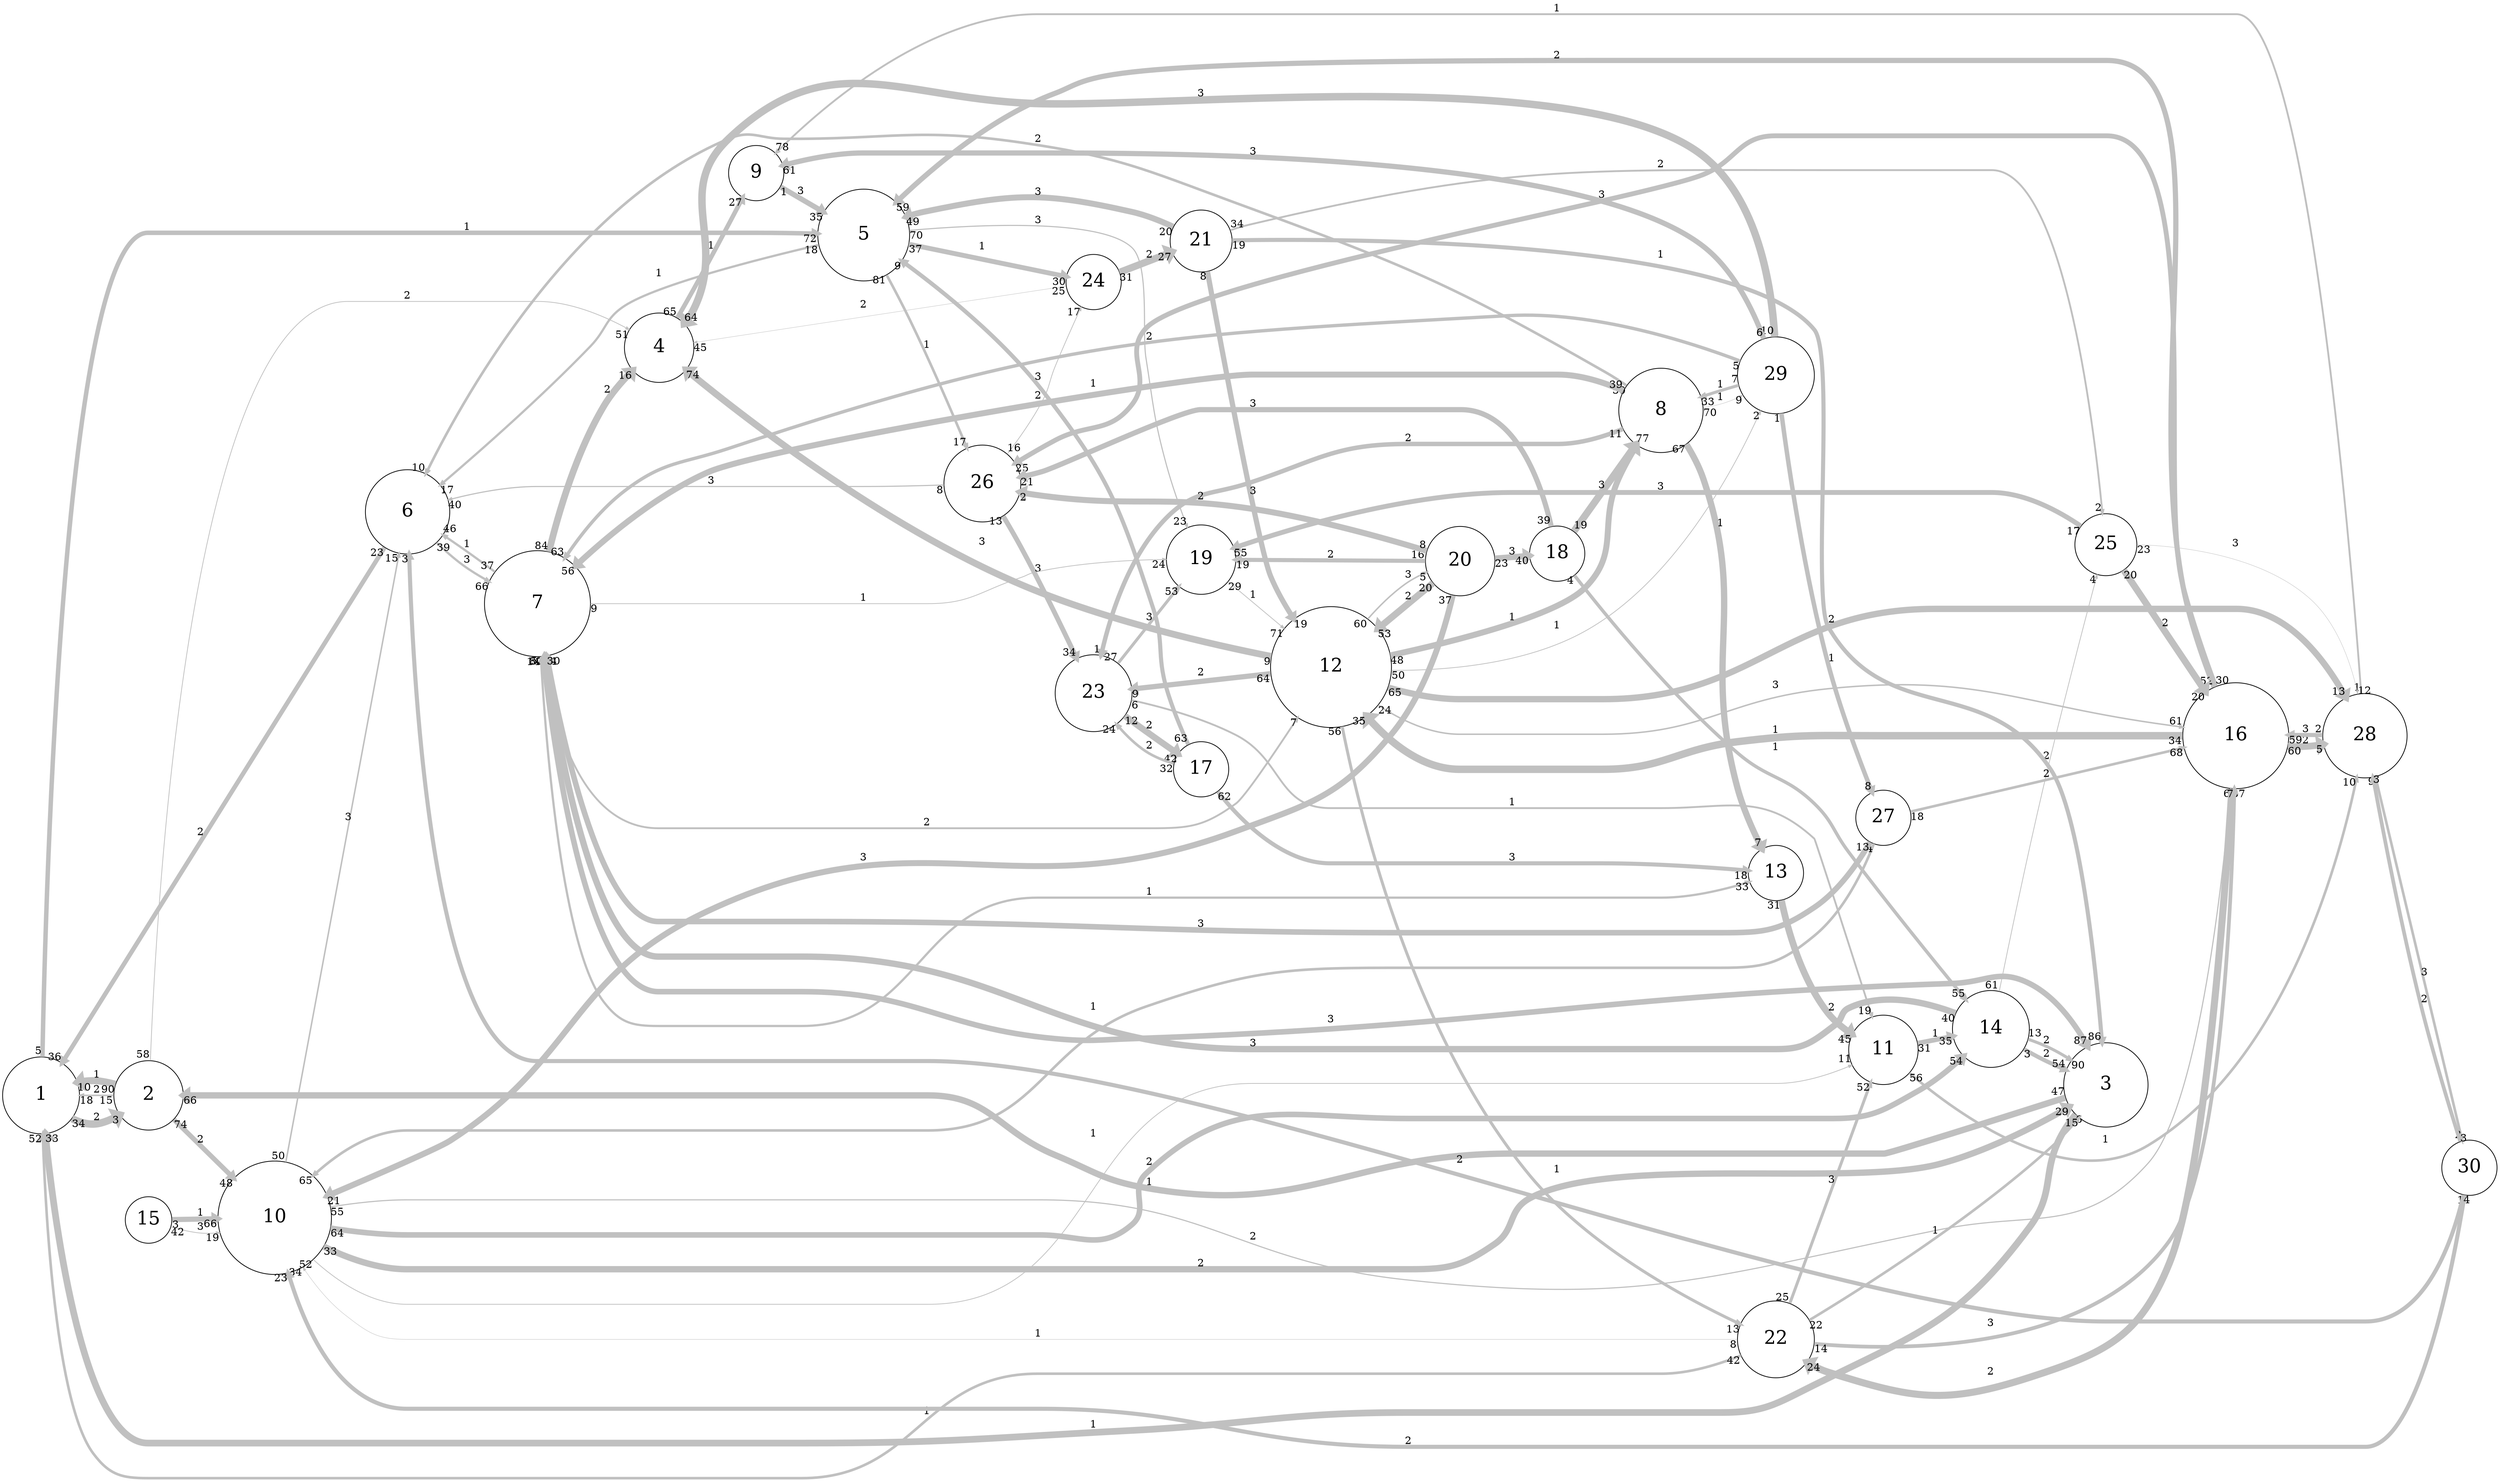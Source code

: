 digraph "" {
	graph [bb="0,0,3273.7,1920.4",
		overlap=false,
		rankdir=LR,
		ratio=0.5,
		scale=1,
		splines=spline
	];
	node [fontsize=25,
		label="\N",
		shape=circle
	];
	edge [arrowsize=0.5,
		splines=true
	];
	0	[height=1.4318,
		label=1,
		pos="51.75,242.86",
		width=1.4318];
	1	[height=1.2955,
		label=2,
		pos="192.75,242.86",
		width=1.2955];
	0 -> 1	[key=0,
		capacity=2,
		color=grey,
		from_pd=33,
		head_lp="150.89,207.4",
		headlabel=3,
		label=2,
		lp="124.75,213.11",
		penwidth=10.0,
		pos="e,154.27,215.65 91.827,210.18 103.16,204.27 115.81,200.92 128.12,204.36 133.16,205.76 138.2,207.69 143.11,209.93",
		pt=1,
		tail_lp="98.577,218.43",
		taillabel=34,
		to_pd=2];
	4	[height=1.7045,
		label=5,
		pos="1131.7,524.86",
		width=1.7045];
	0 -> 4	[key=0,
		capacity=1,
		color=grey,
		from_pd=4,
		head_lp="1081.6,489.55",
		headlabel=72,
		label=1,
		lp="610.75,157.11",
		penwidth=6.0,
		pos="e,1088.4,481.3 83.659,201.85 109.12,173.13 148.05,139.86 191.75,139.86 191.75,139.86 191.75,139.86 456.75,139.86 732.48,139.86 822.12,\
198.96 1027.6,382.86 1056.5,408.71 1047.6,427.46 1070.4,458.86 1073.7,463.46 1077.3,468.09 1081.1,472.65",
		pt=9,
		tail_lp="80.284,193.6",
		taillabel=5,
		to_pd=71];
	1 -> 0	[key=0,
		capacity=1,
		color=grey,
		from_pd=89,
		head_lp="106.59,254.23",
		headlabel=10,
		label=1,
		lp="124.75,272.11",
		penwidth=9.5,
		pos="e,99.836,262.48 148.74,259.09 141.93,261.07 134.9,262.77 128.12,263.86 122.77,264.72 117.26,264.8 111.77,264.33",
		pt=2,
		tail_lp="141.99,267.34",
		taillabel=90,
		to_pd=9];
	1 -> 0	[key=1,
		capacity=2,
		color=grey,
		from_pd=14,
		head_lp="110.47,234.61",
		headlabel=18,
		label=2,
		lp="124.75,251.11",
		penwidth=2.0,
		pos="e,103.72,242.86 145.85,242.86 134.88,242.86 123.03,242.86 111.57,242.86",
		pt=17,
		tail_lp="139.1,234.61",
		taillabel=15,
		to_pd=17];
	3	[height=1.2955,
		label=4,
		pos="863.75,967.86",
		width=1.2955];
	1 -> 3	[key=0,
		capacity=2,
		color=grey,
		from_pd=57,
		head_lp="853.73,912.88",
		headlabel=51,
		label=2,
		lp="533.75,281.11",
		penwidth=1.0,
		pos="e,860.48,921.13 238.5,232.28 317.89,216.29 484.89,195.47 590.2,273.36 803.68,431.24 850.03,781.6 860.03,914.94",
		pt=19,
		tail_lp="245.25,240.53",
		taillabel=58,
		to_pd=50];
	9	[height=2.1136,
		label=10,
		pos="357.75,1616.9",
		width=2.1136];
	1 -> 9	[key=0,
		capacity=2,
		color=grey,
		from_pd=73,
		head_lp="348.3,1532.3",
		headlabel=48,
		label=2,
		lp="260.75,304.11",
		penwidth=6.5,
		pos="e,355.05,1540.5 234.39,264.77 245.96,273.08 257.27,283.67 264.12,296.36 322.48,404.36 347.95,1251.9 354.78,1529.3",
		pt=8,
		tail_lp="241.14,256.52",
		taillabel=74,
		to_pd=47];
	5	[height=1.5682,
		label=6,
		pos="533.75,908.86",
		width=1.5682];
	4 -> 5	[key=0,
		capacity=1,
		color=grey,
		from_pd=17,
		head_lp="551.68,844.97",
		headlabel=17,
		label=1,
		lp="863.75,498.11",
		penwidth=3.0,
		pos="e,544.93,853.22 1073.7,503.79 1048.9,496.38 1019.2,489.86 991.75,489.86 702.75,489.86 702.75,489.86 702.75,489.86 627.4,489.86 570.46,\
726.26 546.78,843.93",
		pt=15,
		tail_lp="1067,495.54",
		taillabel=18,
		to_pd=16];
	18	[height=1.2955,
		label=19,
		pos="1573.7,788.86",
		width=1.2955];
	4 -> 18	[key=0,
		capacity=3,
		color=grey,
		from_pd=69,
		head_lp="1520.1,784.66",
		headlabel=23,
		label=3,
		lp="1359.7,789.11",
		penwidth=1.5,
		pos="e,1526.8,792.91 1148.7,584.12 1163.8,629.11 1190.8,689.14 1235.2,724.86 1317.4,791.03 1447.2,796.31 1519.6,793.25",
		pt=18,
		tail_lp="1141.9,592.37",
		taillabel=70,
		to_pd=22];
	23	[height=1.0227,
		label=24,
		pos="1432.7,429.86",
		width=1.0227];
	4 -> 23	[key=0,
		capacity=1,
		color=grey,
		from_pd=36,
		head_lp="1390.4,448.12",
		headlabel=30,
		label=1,
		lp="1286.7,497.11",
		penwidth=6.5,
		pos="e,1397.2,439.87 1190.1,504.55 1204.7,499.48 1220.5,494.12 1235.2,489.36 1286.7,472.65 1346.3,454.82 1386.2,443.09",
		pt=8,
		tail_lp="1196.8,496.3",
		taillabel=37,
		to_pd=29];
	25	[height=1.4318,
		label=26,
		pos="1286.7,663.86",
		width=1.4318];
	4 -> 25	[key=0,
		capacity=1,
		color=grey,
		from_pd=80,
		head_lp="1251.9,612.01",
		headlabel=17,
		label=1,
		lp="1213.7,580.11",
		penwidth=3.5,
		pos="e,1258.6,620.26 1187.6,551.36 1198,557.53 1208.3,564.6 1217.1,572.36 1230.2,583.85 1242.4,598.22 1252.8,612.14",
		pt=14,
		tail_lp="1194.4,559.61",
		taillabel=81,
		to_pd=16];
	8	[height=1.0227,
		label=9,
		pos="990.75,657.86",
		width=1.0227];
	3 -> 8	[key=0,
		capacity=1,
		color=grey,
		from_pd=64,
		head_lp="979,702.94",
		headlabel=27,
		label=1,
		lp="931.75,899.11",
		penwidth=6.0,
		pos="e,985.75,694.69 896.97,935.16 910.52,919.78 925.38,900.53 935.12,880.86 963.11,824.39 977.37,752.62 984.17,705.98",
		pt=9,
		tail_lp="903.72,926.91",
		taillabel=65,
		to_pd=26];
	2	[height=1.5682,
		label=3,
		pos="2759.7,608.86",
		width=1.5682];
	9 -> 2	[key=0,
		capacity=2,
		color=grey,
		from_pd=32,
		head_lp="2719.7,663.13",
		headlabel=29,
		label=2,
		lp="1573.7,571.11",
		penwidth=8.5,
		pos="e,2726.5,654.88 364.75,1540.9 384.93,1308.1 459.05,612.21 632.57,485.86 732.59,413.02 796.77,418.87 910.39,467.86 990.64,502.46 \
965.12,576.25 1045.4,610.86 1077,624.51 1628.3,548.75 1662.7,546.86 1745.9,542.28 1767.4,536.57 1850.1,545.86 2170.8,581.86 2237.5,\
670.86 2558.2,706.86 2603.7,711.97 2619,724.45 2661.3,706.86 2683.3,697.72 2702.9,680.94 2718.6,663.83",
		pt=4,
		tail_lp="371.5,1532.7",
		taillabel=33,
		to_pd=28];
	9 -> 5	[key=0,
		capacity=3,
		color=grey,
		from_pd=49,
		head_lp="525.98,972.1",
		headlabel=15,
		label=3,
		lp="455.75,1228.1",
		penwidth=2.0,
		pos="e,519.23,963.85 376.96,1542.8 411.35,1402.8 485.28,1102 517.37,971.45",
		pt=17,
		tail_lp="383.71,1534.5",
		taillabel=50,
		to_pd=14];
	10	[height=1.2955,
		label=11,
		pos="2468.7,1379.9",
		width=1.2955];
	9 -> 10	[key=0,
		capacity=1,
		color=grey,
		from_pd=51,
		head_lp="2433.8,1425.5",
		headlabel=11,
		label=1,
		lp="1432.7,1653.1",
		penwidth=1.0,
		pos="e,2440.6,1417.3 432.44,1633.4 463.27,1639 499.58,1643.9 532.75,1643.9 532.75,1643.9 532.75,1643.9 1360.7,1643.9 1819.8,1643.9 1978.8,\
1696.3 2379.3,1471.9 2401.4,1459.5 2421.4,1439.8 2436.8,1421.8",
		pt=19,
		tail_lp="439.19,1625.2",
		taillabel=52,
		to_pd=10];
	13	[height=1.4318,
		label=14,
		pos="2609.7,645.86",
		width=1.4318];
	9 -> 13	[key=0,
		capacity=2,
		color=grey,
		from_pd=63,
		head_lp="2555.9,632.12",
		headlabel=54,
		label=2,
		lp="1505.7,341.11",
		penwidth=7.5,
		pos="e,2562.7,623.87 359.09,1540.3 360.96,1279.9 373.12,439.64 452.37,350.86 527.91,266.23 840.99,266.46 953.93,255.86 986.52,252.8 994.95,\
253.17 1027.6,255.86 1080,260.18 1910,399.54 1961.4,410.86 2083.8,437.82 2114.9,444.54 2233.2,485.86 2348.9,526.28 2479.8,585.13 \
2552.4,619.05",
		pt=6,
		tail_lp="365.84,1532",
		taillabel=64,
		to_pd=53];
	15	[height=1.9773,
		label=16,
		pos="2930.7,847.86",
		width=1.9773];
	9 -> 15	[key=0,
		capacity=2,
		color=grey,
		from_pd=54,
		head_lp="2873.7,903.11",
		headlabel=6,
		label=2,
		lp="1641.7,1865.1",
		penwidth=1.5,
		pos="e,2877.1,894.86 387.66,1687.2 415.69,1742.7 464.09,1810.9 532.75,1810.9 532.75,1810.9 532.75,1810.9 1214.7,1810.9 1345.3,1810.9 \
1374.2,1856.9 1504.7,1856.9 1504.7,1856.9 1504.7,1856.9 2255.7,1856.9 2439.3,1856.9 2481.2,1814.2 2661.3,1778.9 2744.1,1762.6 2811.5,\
1796.9 2841.1,1717.9 2872.1,1635.2 2826.5,1005.7 2859.6,923.86 2862.9,915.63 2867.6,907.75 2872.9,900.39",
		pt=18,
		tail_lp="380.91,1695.4",
		taillabel=55,
		to_pd=5];
	2 -> 0	[key=0,
		capacity=1,
		color=grey,
		from_pd=5,
		head_lp="52.987,183.18",
		headlabel=33,
		label=1,
		lp="1432.7,14.108",
		penwidth=9.0,
		pos="e,59.737,191.43 2744.2,554.33 2729,504.68 2701.9,431.06 2661.3,376.86 2522.8,191.96 2471.5,137.46 2258.1,48.858 2088.8,-21.487 2031.1,\
5.8577 1847.7,5.8577 191.75,5.8577 191.75,5.8577 191.75,5.8577 111.04,5.8577 76.294,109.4 62.015,179.61",
		pt=3,
		tail_lp="2740.8,546.08",
		taillabel=6,
		to_pd=32];
	2 -> 1	[key=0,
		capacity=1,
		color=grey,
		from_pd=46,
		head_lp="243.96,219.15",
		headlabel=66,
		label=1,
		lp="1505.7,126.11",
		penwidth=8.5,
		pos="e,237.21,227.4 2730.9,559.9 2713.3,531.75 2688.7,496.91 2661.3,470.86 2501.2,318.84 2439.8,296.71 2233.2,218.86 2134.7,181.76 2105.7,\
186.63 2003.9,159.86 1934.4,141.57 1919.6,117.86 1847.7,117.86 794.75,117.86 794.75,117.86 794.75,117.86 589.56,117.86 353.07,188.56 \
248.42,223.62",
		pt=4,
		tail_lp="2724.1,551.65",
		taillabel=47,
		to_pd=65];
	8 -> 4	[key=0,
		capacity=3,
		color=grey,
		from_pd=0,
		head_lp="1079.9,575.27",
		headlabel=35,
		label=3,
		lp="1048.7,611.11",
		penwidth=7.0,
		pos="e,1086.7,567.02 1017.9,632.84 1034.9,616.57 1057.7,594.79 1078.3,575.05",
		pt=7,
		tail_lp="1021.3,624.59",
		taillabel=1,
		to_pd=34];
	5 -> 0	[key=0,
		capacity=2,
		color=grey,
		from_pd=22,
		head_lp="89.526,292.77",
		headlabel=36,
		label=2,
		lp="260.75,538.11",
		penwidth=6.0,
		pos="e,82.776,284.52 499.91,863.29 413.43,743.3 179.84,419.19 89.3,293.57",
		pt=9,
		tail_lp="506.66,855.04",
		taillabel=23,
		to_pd=35];
	6	[height=1.9773,
		label=7,
		pos="703.75,1063.9",
		width=1.9773];
	5 -> 6	[key=0,
		capacity=3,
		color=grey,
		from_pd=38,
		head_lp="656.81,1008.5",
		headlabel=66,
		label=3,
		lp="610.75,990.11",
		penwidth=3.0,
		pos="e,650.06,1016.8 575.29,947.73 585.7,957.61 596.91,968.17 607.37,977.86 618.86,988.49 631.23,999.76 643.12,1010.5",
		pt=15,
		tail_lp="568.54,939.48",
		taillabel=39,
		to_pd=65];
	11	[height=2.25,
		label=12,
		pos="1743.7,982.86",
		width=2.25];
	18 -> 11	[key=0,
		capacity=1,
		color=grey,
		from_pd=28,
		head_lp="1696.9,930.33",
		headlabel=71,
		label=1,
		lp="1641.7,876.11",
		penwidth=1.0,
		pos="e,1690.1,922.08 1605.2,823.99 1627.7,850.01 1659.1,886.22 1686.1,917.5",
		pt=19,
		tail_lp="1611.9,832.24",
		taillabel=29,
		to_pd=70];
	23 -> 3	[key=0,
		capacity=2,
		color=grey,
		from_pd=24,
		head_lp="871.73,912.89",
		headlabel=45,
		label=2,
		lp="1131.7,446.11",
		penwidth=0.5,
		pos="e,864.98,921.14 1396.7,420.69 1328.8,404.99 1176.9,379.97 1070.4,438.36 897.98,532.9 869.39,801.37 865.18,915.49",
		pt=20,
		tail_lp="1389.9,412.44",
		taillabel=25,
		to_pd=44];
	20	[height=1.1591,
		label=21,
		pos="1573.7,435.86",
		width=1.1591];
	23 -> 20	[key=0,
		capacity=2,
		color=grey,
		from_pd=30,
		head_lp="1524.9,425.83",
		headlabel=27,
		label=2,
		lp="1505.7,441.11",
		penwidth=9.5,
		pos="e,1531.6,434.08 1469.9,431.42 1485,432.07 1502.8,432.84 1519.3,433.55",
		pt=2,
		tail_lp="1476.7,423.17",
		taillabel=31,
		to_pd=26];
	25 -> 5	[key=0,
		capacity=3,
		color=grey,
		from_pd=7,
		head_lp="592.23,894.19",
		headlabel=40,
		label=3,
		lp="931.75,868.11",
		penwidth=1.5,
		pos="e,585.48,885.94 1253.8,703.99 1204.3,761.34 1103.1,859.86 991.75,859.86 702.75,859.86 702.75,859.86 702.75,859.86 664.88,859.86 \
624.07,871.47 592.15,883.39",
		pt=18,
		tail_lp="1257.2,712.24",
		taillabel=8,
		to_pd=39];
	25 -> 23	[key=0,
		capacity=2,
		color=grey,
		from_pd=15,
		head_lp="1392.6,437.77",
		headlabel=17,
		label=2,
		lp="1359.7,489.11",
		penwidth=1.0,
		pos="e,1399.3,446.02 1298,613.26 1307.8,574.12 1325.9,520.23 1356.4,481.36 1366.5,468.48 1380.7,457.61 1394.1,449.23",
		pt=19,
		tail_lp="1304.7,605.01",
		taillabel=16,
		to_pd=16];
	22	[height=1.4318,
		label=23,
		pos="1432.7,1018.9",
		width=1.4318];
	25 -> 22	[key=0,
		capacity=3,
		color=grey,
		from_pd=12,
		head_lp="1420.6,959.09",
		headlabel=34,
		label=3,
		lp="1359.7,748.11",
		penwidth=6.5,
		pos="e,1427.3,967.34 1327.1,695.95 1340.3,708.55 1353.9,723.92 1363.1,740.36 1401.1,808.31 1418.3,897.12 1425.9,955.98",
		pt=8,
		tail_lp="1333.8,704.2",
		taillabel=13,
		to_pd=33];
	6 -> 3	[key=0,
		capacity=2,
		color=grey,
		from_pd=83,
		head_lp="816.51,983.6",
		headlabel=16,
		label=2,
		lp="795.75,1018.1",
		penwidth=9.0,
		pos="e,823.26,991.85 764.93,1027.3 780.81,1017.6 797.75,1007.3 813.01,998.08",
		pt=3,
		tail_lp="771.68,1035.5",
		taillabel=84,
		to_pd=15];
	6 -> 2	[key=0,
		capacity=3,
		color=grey,
		from_pd=73,
		head_lp="2707.2,583.29",
		headlabel=87,
		label=3,
		lp="1743.7,229.11",
		penwidth=7.5,
		pos="e,2713.9,575.04 710.58,992.62 723.18,853.26 756.82,550.95 817.11,467.86 956.63,275.6 1048.2,210.86 1285.7,210.86 1285.7,210.86 1285.7,\
210.86 1506.7,210.86 1657.5,210.86 1695,220.86 1845.7,220.86 1845.7,220.86 1845.7,220.86 2099.7,220.86 2145,220.86 2182.4,227.05 \
2686.1,555.86 2692.1,559.78 2698.3,564 2704.4,568.28",
		pt=6,
		tail_lp="703.83,984.37",
		taillabel=74,
		to_pd=86];
	6 -> 5	[key=0,
		capacity=1,
		color=grey,
		from_pd=36,
		head_lp="590.68,927.18",
		headlabel=46,
		label=1,
		lp="610.75,965.11",
		penwidth=3.0,
		pos="e,583.93,935.43 660.85,1006.5 647.02,989.65 630.87,971.83 614.12,957.36 607.25,951.42 599.57,945.75 591.76,940.51",
		pt=15,
		tail_lp="667.6,998.3",
		taillabel=37,
		to_pd=45];
	6 -> 18	[key=0,
		capacity=1,
		color=grey,
		from_pd=8,
		head_lp="1523.3,814.77",
		headlabel=24,
		label=1,
		lp="1131.7,983.11",
		penwidth=1.0,
		pos="e,1530.1,806.52 774.36,1053 814.47,1046 865.65,1036.1 910.39,1023.9 1144.9,959.83 1415.6,853.13 1524.1,808.95",
		pt=19,
		tail_lp="777.73,1061.2",
		taillabel=9,
		to_pd=23];
	6 -> 11	[key=0,
		capacity=2,
		color=grey,
		from_pd=79,
		head_lp="1691.7,1056.1",
		headlabel=7,
		label=2,
		lp="1213.7,1187.1",
		penwidth=2.5,
		pos="e,1695.1,1047.9 748.85,1119 777.67,1148.5 818.14,1178.9 862.75,1178.9 862.75,1178.9 862.75,1178.9 1433.7,1178.9 1521.2,1178.9 1547.1,\
1164.4 1620.4,1116.9 1646,1100.2 1669.8,1077 1689.4,1054.5",
		pt=16,
		tail_lp="755.6,1127.2",
		taillabel=80,
		to_pd=6];
	12	[height=1.0227,
		label=13,
		pos="2327.7,1141.9",
		width=1.0227];
	6 -> 12	[key=0,
		capacity=1,
		color=grey,
		from_pd=13,
		head_lp="2284.1,1135.3",
		headlabel=33,
		label=1,
		lp="1505.7,1298.1",
		penwidth=3.0,
		pos="e,2290.8,1143.6 721.74,1133.2 742.66,1199.6 785.31,1289.9 862.75,1289.9 862.75,1289.9 862.75,1289.9 1506.7,1289.9 1671.3,1289.9 \
1707.1,1242.9 1868.1,1208.9 1979.9,1185.2 2007.1,1174.7 2120.3,1158.9 2175.5,1151.1 2239.5,1146.5 2281.4,1144.1",
		pt=15,
		tail_lp="714.99,1141.5",
		taillabel=14,
		to_pd=32];
	11 -> 3	[key=0,
		capacity=3,
		color=grey,
		from_pd=8,
		head_lp="914.11,977.21",
		headlabel=74,
		label=3,
		lp="1286.7,1009.1",
		penwidth=9.0,
		pos="e,907.36,985.46 1662.9,973.12 1611.9,967.41 1544.3,960.75 1484.3,957.86 1438.5,955.65 1424.6,943.03 1381.2,957.86 1371.6,961.15 \
1372.4,967.63 1363.1,971.86 1301.9,999.86 1282,1001.9 1214.7,1001.9 989.75,1001.9 989.75,1001.9 989.75,1001.9 966.03,1001.9 940.64,\
996.09 918.98,989.3",
		pt=3,
		tail_lp="1659.5,981.37",
		taillabel=9,
		to_pd=73];
	7	[height=1.5682,
		label=8,
		pos="2176.7,1223.9",
		width=1.5682];
	11 -> 7	[key=0,
		capacity=1,
		color=grey,
		from_pd=47,
		head_lp="2126.1,1200.6",
		headlabel=5,
		label=1,
		lp="1982.7,1109.1",
		penwidth=8.0,
		pos="e,2129.4,1192.3 1818,1015.8 1860.5,1035.6 1914.7,1061.8 1961.4,1087.9 2016.5,1118.5 2076.9,1157.4 2119.5,1185.7",
		pt=5,
		tail_lp="1824.8,1007.6",
		taillabel=48,
		to_pd=4];
	11 -> 22	[key=0,
		capacity=2,
		color=grey,
		from_pd=63,
		head_lp="1487.8,1004.7",
		headlabel=9,
		label=2,
		lp="1573.7,1016.1",
		penwidth=7.0,
		pos="e,1484.4,1013 1663,992.15 1611,998.21 1544,1006 1495.9,1011.6",
		pt=7,
		tail_lp="1656.3,1000.4",
		taillabel=64,
		to_pd=8];
	28	[height=1.4318,
		label=29,
		pos="2327.7,1410.9",
		width=1.4318];
	11 -> 28	[key=0,
		capacity=1,
		color=grey,
		from_pd=49,
		head_lp="2278.3,1378.5",
		headlabel=2,
		label=1,
		lp="2040.7,1265.1",
		penwidth=1.0,
		pos="e,2281.7,1386.8 1804.7,1036.4 1877,1099.9 2003.5,1207.5 2120.3,1288.9 2171.5,1324.5 2233.4,1360.2 2276,1383.7",
		pt=19,
		tail_lp="1797.9,1028.2",
		taillabel=50,
		to_pd=1];
	11 -> 15	[key=0,
		capacity=3,
		color=grey,
		from_pd=23,
		head_lp="2852.7,832.1",
		headlabel=61,
		label=3,
		lp="2327.7,811.11",
		penwidth=2.0,
		pos="e,2859.5,840.35 1794.2,919.29 1814.7,897.29 1840.2,874.7 1868.1,860.86 2073,759.38 2150.9,794.14 2379.3,803.36 2548,810.17 2745.1,\
828.66 2851.6,839.55",
		pt=17,
		tail_lp="1800.9,927.54",
		taillabel=24,
		to_pd=60];
	27	[height=1.5682,
		label=28,
		pos="3100.7,761.86",
		width=1.5682];
	11 -> 27	[key=0,
		capacity=2,
		color=grey,
		from_pd=64,
		head_lp="3037.9,744.8",
		headlabel=13,
		label=2,
		lp="2400.7,791.11",
		penwidth=8.5,
		pos="e,3044.6,753.05 1801.5,925.85 1809.7,916.49 1817.8,906.65 1824.7,896.86 1848.5,863.63 1835.3,840.17 1868.1,815.86 1917.6,779.21 \
1942.8,795.68 2003.9,788.86 2055.3,783.13 2068.6,787.14 2120.3,785.86 2306.9,781.23 2354,789.12 2540.1,775.86 2671.5,766.5 2702.9,\
748.65 2834.4,740.86 2902,736.85 2979.3,744.32 3032.9,751.44",
		pt=4,
		tail_lp="1794.8,917.6",
		taillabel=65,
		to_pd=12];
	19	[height=1.2955,
		label=20,
		pos="1914.7,916.86",
		width=1.2955];
	11 -> 19	[key=0,
		capacity=3,
		color=grey,
		from_pd=59,
		head_lp="1864.8,914.5",
		headlabel=5,
		label=3,
		lp="1846.7,937.11",
		penwidth=2.0,
		pos="e,1868.1,922.75 1814.1,941.72 1823.7,937.06 1833.6,932.77 1843.4,929.36 1848.9,927.43 1854.8,925.79 1860.7,924.39",
		pt=17,
		tail_lp="1820.8,933.47",
		taillabel=60,
		to_pd=4];
	21	[height=1.4318,
		label=22,
		pos="2327.7,1752.9",
		width=1.4318];
	11 -> 21	[key=0,
		capacity=1,
		color=grey,
		from_pd=55,
		head_lp="2288.6,1704.1",
		headlabel=13,
		label=1,
		lp="2040.7,1435.1",
		penwidth=4.0,
		pos="e,2295.4,1712.4 1792.5,1047.7 1844.2,1118 1929.5,1233.2 2003.9,1331.9 2106,1467.1 2228,1625.3 2288.6,1703.7",
		pt=13,
		tail_lp="1785.7,1039.5",
		taillabel=56,
		to_pd=12];
	12 -> 10	[key=0,
		capacity=2,
		color=grey,
		from_pd=30,
		head_lp="2437.6,1331.5",
		headlabel=45,
		label=2,
		lp="2400.7,1276.1",
		penwidth=9.0,
		pos="e,2444.3,1339.8 2347.2,1173.5 2370.5,1213.3 2410.8,1282.3 2438.3,1329.5",
		pt=3,
		tail_lp="2354,1181.7",
		taillabel=31,
		to_pd=44];
	7 -> 5	[key=0,
		capacity=2,
		color=grey,
		from_pd=49,
		head_lp="562.94,968.97",
		headlabel=10,
		label=2,
		lp="1359.7,1540.1",
		penwidth=3.5,
		pos="e,556.19,960.72 2132.2,1258.9 2122.4,1266.8 2111.9,1275.2 2102.1,1282.9 2091.3,1291.4 2090,1295.8 2077.6,1301.9 2029.7,1325.3 2013.3,\
1319.5 1961.4,1331.9 1900.9,1346.3 1885.7,1349.5 1824.7,1361.9 1742.2,1378.7 1710.4,1353.1 1638.4,1396.9 1627.3,1403.6 1631.3,1412.8 \
1620.4,1419.9 1402.1,1562.4 1310.7,1532.4 1052.1,1564.9 1008.8,1570.3 997.37,1569.1 953.93,1564.9 879.62,1557.7 847.99,1568.7 792.37,\
1518.9 657.42,1398 702.89,1310.8 632.57,1143.9 607.72,1084.9 579.68,1017.4 560.01,969.93",
		pt=14,
		tail_lp="2125.5,1267.2",
		taillabel=50,
		to_pd=9];
	7 -> 6	[key=0,
		capacity=1,
		color=grey,
		from_pd=38,
		head_lp="707.52,1143",
		headlabel=56,
		label=1,
		lp="1432.7,1402.1",
		penwidth=8.0,
		pos="e,714.27,1134.7 2128.8,1253.9 2113.1,1262.8 2095,1271.8 2077.6,1277.9 1920.3,1332.3 1504.4,1387.2 1338.3,1397.9 1219.4,1405.5 1187.7,\
1425.5 1070.4,1404.9 940.91,1382.1 885.41,1396.7 792.37,1303.9 750.13,1261.7 728.09,1197.5 716.68,1146.2",
		pt=5,
		tail_lp="2122.1,1245.6",
		taillabel=39,
		to_pd=55];
	7 -> 12	[key=0,
		capacity=1,
		color=grey,
		from_pd=66,
		head_lp="2291.8,1167.5",
		headlabel=7,
		label=1,
		lp="2254.7,1191.1",
		penwidth=8.5,
		pos="e,2295.2,1159.2 2226.5,1197 2245.3,1186.7 2266.6,1175 2284.7,1165",
		pt=4,
		tail_lp="2233.3,1205.3",
		taillabel=67,
		to_pd=6];
	7 -> 22	[key=0,
		capacity=2,
		color=grey,
		from_pd=10,
		head_lp="1460.9,1068.5",
		headlabel=1,
		label=2,
		lp="1846.7,1214.1",
		penwidth=6.0,
		pos="e,1464.3,1060.2 2119.9,1221.8 2037.9,1218.6 1892.2,1212.6 1868.1,1208.9 1713,1184.5 1662,1197.1 1527.1,1116.9 1506.3,1104.5 1487.1,\
1086.2 1471.6,1068.7",
		pt=9,
		tail_lp="2113.1,1213.5",
		taillabel=11,
		to_pd=0];
	7 -> 28	[key=0,
		capacity=1,
		color=grey,
		from_pd=69,
		head_lp="2298.8,1357.3",
		headlabel=9,
		label=1,
		lp="2254.7,1308.1",
		penwidth=0.5,
		pos="e,2302.1,1365.6 2220.3,1260.5 2233.1,1272.6 2246.8,1286.5 2258.1,1300.4 2273.2,1318.9 2287.6,1341.1 2299.2,1360.6",
		pt=20,
		tail_lp="2213.5,1252.3",
		taillabel=70,
		to_pd=8];
	22 -> 18	[key=0,
		capacity=3,
		color=grey,
		from_pd=26,
		head_lp="1544.5,810.6",
		headlabel=53,
		label=3,
		lp="1505.7,867.11",
		penwidth=4.0,
		pos="e,1537.7,818.85 1449.4,969.67 1461.2,936.83 1479.2,893.55 1502.4,859.36 1510.2,847.83 1520,836.59 1529.9,826.58",
		pt=13,
		tail_lp="1442.7,961.42",
		taillabel=27,
		to_pd=52];
	22 -> 10	[key=0,
		capacity=1,
		color=grey,
		from_pd=5,
		head_lp="2455.8,1325",
		headlabel=19,
		label=1,
		lp="1982.7,843.11",
		penwidth=2.5,
		pos="e,2462.6,1333.2 1477,992.33 1522.3,965.23 1595.9,922.97 1662.7,892.86 1732.5,861.44 1768.2,886.39 1824.7,834.86 1839.2,821.64 1826.8,\
805.4 1843.4,794.86 1845.9,793.25 1847.2,794.31 1850.1,794.86 1956.7,814.75 1982,831.66 2077.6,882.86 2149.9,921.62 2331,1029.5 \
2379.3,1095.9 2429.7,1165.2 2451.9,1263.9 2461.3,1324.9",
		pt=16,
		tail_lp="1473.6,1000.6",
		taillabel=6,
		to_pd=18];
	16	[height=1.0227,
		label=17,
		pos="1573.7,1070.9",
		width=1.0227];
	22 -> 16	[key=0,
		capacity=2,
		color=grey,
		from_pd=11,
		head_lp="1539.2,1037.8",
		headlabel=42,
		label=2,
		lp="1505.7,1032.1",
		penwidth=8.5,
		pos="e,1545.9,1046.1 1484.4,1018.7 1492.9,1019.7 1501.4,1021.5 1509.1,1024.4 1518.6,1027.8 1528,1033.2 1536.4,1039.1",
		pt=4,
		tail_lp="1491.2,1026.9",
		taillabel=12,
		to_pd=41];
	28 -> 3	[key=0,
		capacity=3,
		color=grey,
		from_pd=9,
		head_lp="907.15,1005",
		headlabel=64,
		label=3,
		lp="1573.7,1407.1",
		penwidth=10.0,
		pos="e,900.4,996.77 2278.6,1427.6 2271.7,1429.8 2264.8,1431.9 2258.1,1433.9 2191.4,1453 2171.6,1442.8 2102.1,1443.9 1906.4,1446.8 1852.4,\
1460.6 1662.7,1411.9 1348.3,1331 1026.3,1095.4 910.04,1004.4",
		pt=1,
		tail_lp="2271.8,1419.3",
		taillabel=10,
		to_pd=63];
	28 -> 8	[key=0,
		capacity=3,
		color=grey,
		from_pd=5,
		head_lp="1022,693.87",
		headlabel=61,
		label=3,
		lp="1641.7,1381.1",
		penwidth=7.0,
		pos="e,1015.2,685.62 2276.4,1417.9 2140.7,1434.2 1759.7,1462.7 1502.4,1310.9 1351.7,1222 1332.5,1167.2 1235.2,1021.9 1210.4,984.82 1215.8,\
969.21 1193.1,930.86 1140.2,841.39 1064.5,745.51 1022.6,694.6",
		pt=7,
		tail_lp="2273.1,1409.6",
		taillabel=6,
		to_pd=60];
	28 -> 6	[key=0,
		capacity=2,
		color=grey,
		from_pd=4,
		head_lp="763.84,1103.3",
		headlabel=63,
		label=2,
		lp="1505.7,1551.1",
		penwidth=4.5,
		pos="e,757.09,1111.6 2283.6,1437.5 2268.3,1445.5 2250.5,1453.1 2233.2,1456.9 1851.1,1539.2 1743.3,1580.4 1356.4,1524.9 1008.4,1474.9 \
856.08,1397.3 817.11,1365.9 737.64,1301.6 816.68,1233.1 774.93,1139.9 771.92,1133.1 768.08,1126.6 763.75,1120.4",
		pt=12,
		tail_lp="2280.3,1445.8",
		taillabel=5,
		to_pd=62];
	28 -> 7	[key=0,
		capacity=1,
		color=grey,
		from_pd=6,
		head_lp="2234.6,1256.3",
		headlabel=33,
		label=1,
		lp="2254.7,1280.1",
		penwidth=4.0,
		pos="e,2227.8,1248 2310.4,1361.9 2299.1,1333.3 2281.7,1298 2258.1,1272.4 2251.9,1265.6 2244.6,1259.5 2236.9,1254.1",
		pt=13,
		tail_lp="2307,1353.6",
		taillabel=7,
		to_pd=32];
	26	[height=1.0227,
		label=27,
		pos="2468.7,1573.9",
		width=1.0227];
	28 -> 26	[key=0,
		capacity=1,
		color=grey,
		from_pd=0,
		head_lp="2440.7,1537.9",
		headlabel=8,
		label=1,
		lp="2400.7,1505.1",
		penwidth=6.0,
		pos="e,2444.1,1546.1 2362,1449.9 2384.8,1476.6 2414.7,1511.6 2436.9,1537.6",
		pt=9,
		tail_lp="2358.7,1458.2",
		taillabel=1,
		to_pd=7];
	10 -> 13	[key=0,
		capacity=1,
		color=grey,
		from_pd=30,
		head_lp="2584.5,702.58",
		headlabel=35,
		label=1,
		lp="2536.7,900.11",
		penwidth=6.5,
		pos="e,2591.3,694.33 2473.2,1333 2480.3,1245.6 2498.8,1052.1 2533.4,892.36 2547.5,827.3 2570.6,754.62 2587.6,705.14",
		pt=8,
		tail_lp="2480,1324.8",
		taillabel=31,
		to_pd=34];
	10 -> 27	[key=0,
		capacity=1,
		color=grey,
		from_pd=55,
		head_lp="3080.6,820.11",
		headlabel=10,
		label=1,
		lp="2759.7,1255.1",
		penwidth=3.5,
		pos="e,3073.9,811.86 2511.8,1361.4 2557,1340.6 2630,1304 2686.1,1261.9 2849.5,1139.2 2880.5,1092.1 3001.9,927.86 3026.9,894.05 3051,853.43 \
3068.9,820.83",
		pt=14,
		tail_lp="2518.5,1353.2",
		taillabel=56,
		to_pd=9];
	13 -> 2	[key=0,
		capacity=2,
		color=grey,
		from_pd=2,
		head_lp="2708.4,635.93",
		headlabel=54,
		label=2,
		lp="2682.7,667.11",
		penwidth=5.5,
		pos="e,2715.2,644.18 2659.5,660.07 2668.4,660.87 2677.6,660.45 2686.1,657.86 2692.7,655.84 2699.2,653.01 2705.5,649.71",
		pt=10,
		tail_lp="2662.8,668.32",
		taillabel=3,
		to_pd=53];
	13 -> 2	[key=1,
		capacity=2,
		color=grey,
		from_pd=12,
		head_lp="2697.8,614.15",
		headlabel=90,
		label=2,
		lp="2682.7,636.11",
		penwidth=4.0,
		pos="e,2704.6,622.4 2660,633.54 2671,630.8 2682.7,627.86 2694.2,625",
		pt=13,
		tail_lp="2666.8,625.29",
		taillabel=13,
		to_pd=89];
	13 -> 6	[key=0,
		capacity=3,
		color=grey,
		from_pd=39,
		head_lp="724.73,985.48",
		headlabel=53,
		label=3,
		lp="1641.7,283.11",
		penwidth=8.5,
		pos="e,717.98,993.73 2569.9,612.8 2503.5,557.24 2362.9,443.33 2233.2,362.86 2167.5,322.07 2152.9,302.67 2077.6,284.86 1775.8,213.47 1686.5,\
274.24 1381.2,328.86 1185.2,363.93 1086.9,315.58 953.93,463.86 816.43,617.21 748.3,857.08 720.54,982.01",
		pt=4,
		tail_lp="2563.1,604.55",
		taillabel=40,
		to_pd=52];
	24	[height=1.1591,
		label=25,
		pos="2759.7,314.86",
		width=1.1591];
	13 -> 24	[key=0,
		capacity=2,
		color=grey,
		from_pd=60,
		head_lp="2738.3,361.27",
		headlabel=4,
		label=2,
		lp="2682.7,498.11",
		penwidth=1.0,
		pos="e,2741.7,353.02 2631.8,598.79 2660.4,534.81 2711.2,421.26 2739.1,358.9",
		pt=19,
		tail_lp="2638.5,590.54",
		taillabel=61,
		to_pd=3];
	15 -> 4	[key=0,
		capacity=2,
		color=grey,
		from_pd=51,
		head_lp="1188.3,480.46",
		headlabel=59,
		label=2,
		lp="2040.7,301.11",
		penwidth=7.0,
		pos="e,1181.5,488.71 2901.9,782.7 2887,745.35 2869.8,697.21 2859.6,652.86 2840.1,568.09 2881.1,321.75 2816.2,263.86 2788.9,239.54 1537.9,\
320.17 1502.4,328.86 1383.4,357.97 1260.9,433.73 1191,482.08",
		pt=7,
		tail_lp="2908.6,774.45",
		taillabel=52,
		to_pd=58];
	15 -> 25	[key=0,
		capacity=3,
		color=grey,
		from_pd=29,
		head_lp="1344.5,645.3",
		headlabel=25,
		label=3,
		lp="2098.7,483.11",
		penwidth=6.5,
		pos="e,1337.7,653.55 2905.5,780.91 2873.4,692.79 2820.5,548.4 2816.2,543.86 2677.8,397.57 2579.6,444.21 2379.3,423.86 2333.7,419.23 2321.5,\
417.04 2276.2,423.86 2131.4,445.66 2102.9,483.22 1961.4,520.86 1902,536.65 1503.5,619.32 1348.9,651.25",
		pt=8,
		tail_lp="2898.7,772.66",
		taillabel=30,
		to_pd=24];
	15 -> 11	[key=0,
		capacity=1,
		color=grey,
		from_pd=33,
		head_lp="1831.7,974.65",
		headlabel=35,
		label=1,
		lp="2327.7,982.11",
		penwidth=10.0,
		pos="e,1825,982.9 2878.6,896.93 2839.4,932.31 2787.6,973.86 2760.7,973.86 2253.7,973.86 2253.7,973.86 2253.7,973.86 2186.3,973.86 2169.5,\
978.24 2102.1,979.86 2012.1,982.02 1909.3,982.69 1837.2,982.87",
		pt=1,
		tail_lp="2885.3,905.18",
		taillabel=34,
		to_pd=34];
	15 -> 27	[key=0,
		capacity=2,
		color=grey,
		from_pd=59,
		head_lp="3043.9,772.58",
		headlabel=5,
		label=2,
		lp="3022.7,801.11",
		penwidth=9.0,
		pos="e,3047.3,780.83 2990.8,809.13 3000.2,803.55 3009.9,798.1 3019.4,793.36 3024.8,790.65 3030.4,788.02 3036.2,785.51",
		pt=3,
		tail_lp="2997.5,817.38",
		taillabel=60,
		to_pd=4];
	15 -> 21	[key=0,
		capacity=2,
		color=grey,
		from_pd=36,
		head_lp="2386.1,1747.6",
		headlabel=24,
		label=2,
		lp="2609.7,1766.1",
		penwidth=9.5,
		pos="e,2379.3,1755.8 2877.1,894.86 2870,903.76 2863.7,913.54 2859.6,923.86 2843.3,963.93 2870.5,1670.2 2841.1,1701.9 2781.8,1765.9 2514.8,\
1761.9 2391.5,1756.4",
		pt=2,
		tail_lp="2883.9,886.61",
		taillabel=37,
		to_pd=23];
	27 -> 8	[key=0,
		capacity=1,
		color=grey,
		from_pd=0,
		head_lp="1008.6,614.32",
		headlabel=78,
		label=1,
		lp="2040.7,171.11",
		penwidth=2.5,
		pos="e,1001.8,622.57 3096.2,705.12 3085.1,554.47 3045.1,155.86 2931.7,155.86 2535.7,155.86 2535.7,155.86 2535.7,155.86 2351.1,155.86 \
2304.9,157.61 2120.3,159.86 1999.2,161.33 1968.9,163.86 1847.7,163.86 1358.7,163.86 1358.7,163.86 1358.7,163.86 1229.9,163.86 1292.9,\
320.3 1193.1,401.86 1147.1,439.46 1111.6,412.05 1070.4,454.86 1047.8,478.31 1020,562.14 1004.2,614.45",
		pt=16,
		tail_lp="3092.8,696.87",
		taillabel=1,
		to_pd=77];
	27 -> 15	[key=0,
		capacity=3,
		color=grey,
		from_pd=1,
		head_lp="3004.7,831.35",
		headlabel=59,
		label=3,
		lp="3022.7,820.11",
		penwidth=5.5,
		pos="e,2998,823.1 3053.8,793.74 3044.8,799.43 3035.3,805.06 3026.1,809.86 3020.4,812.84 3014.4,815.74 3008.3,818.53",
		pt=10,
		tail_lp="3057.2,785.49",
		taillabel=2,
		to_pd=58];
	29	[height=1.0227,
		label=30,
		pos="3236.7,761.86",
		width=1.0227];
	27 -> 29	[key=0,
		capacity=3,
		color=grey,
		from_pd=8,
		head_lp="3196.2,753.61",
		headlabel=2,
		label=3,
		lp="3178.7,770.11",
		penwidth=3.5,
		pos="e,3199.6,761.86 3157.4,761.86 3168.1,761.86 3179.2,761.86 3189.5,761.86",
		pt=14,
		tail_lp="3160.8,753.61",
		taillabel=9,
		to_pd=1];
	19 -> 9	[key=0,
		capacity=3,
		color=grey,
		from_pd=36,
		head_lp="439.38,1593.2",
		headlabel=21,
		label=3,
		lp="1131.7,1423.1",
		penwidth=8.0,
		pos="e,432.63,1601.5 1897.8,960.61 1883.3,995.02 1859,1042.1 1824.7,1072.9 1659.8,1221 1119.5,1398.1 910.39,1471.9 748.88,1528.8 553.83,\
1575 444.26,1599",
		pt=5,
		tail_lp="1904.5,968.86",
		taillabel=37,
		to_pd=20];
	19 -> 18	[key=0,
		capacity=2,
		color=grey,
		from_pd=15,
		head_lp="1625.3,794.6",
		headlabel=19,
		label=2,
		lp="1743.7,884.11",
		penwidth=5.5,
		pos="e,1618.5,802.85 1872.4,897.12 1857.5,890.25 1840.5,882.68 1824.7,876.36 1758.4,849.7 1680.3,823.12 1629.3,806.38",
		pt=10,
		tail_lp="1865.7,888.87",
		taillabel=16,
		to_pd=18];
	19 -> 25	[key=0,
		capacity=2,
		color=grey,
		from_pd=7,
		head_lp="1342.1,674.07",
		headlabel=2,
		label=2,
		lp="1573.7,722.11",
		penwidth=8.0,
		pos="e,1338.7,665.82 1887.3,879.12 1871.1,857.95 1848.8,832.2 1824.7,813.86 1680.1,703.48 1458.3,674.32 1350.7,666.62",
		pt=5,
		tail_lp="1883.9,870.87",
		taillabel=8,
		to_pd=1];
	19 -> 11	[key=0,
		capacity=2,
		color=grey,
		from_pd=19,
		head_lp="1827.8,956.99",
		headlabel=53,
		label=2,
		lp="1846.7,956.11",
		penwidth=9.0,
		pos="e,1821,956.99 1872.2,936.43 1864.9,939.69 1857.3,942.96 1850.1,945.86 1844.3,948.21 1838.2,950.56 1832.1,952.88",
		pt=3,
		tail_lp="1865.5,944.68",
		taillabel=20,
		to_pd=52];
	17	[height=1.0227,
		label=18,
		pos="2040.7,928.86",
		width=1.0227];
	19 -> 17	[key=0,
		capacity=3,
		color=grey,
		from_pd=22,
		head_lp="1997.1,917.13",
		headlabel=40,
		label=3,
		lp="1982.7,931.11",
		penwidth=8.0,
		pos="e,2003.8,925.38 1961.6,921.29 1971.5,922.25 1982,923.27 1992,924.23",
		pt=5,
		tail_lp="1968.3,913.04",
		taillabel=23,
		to_pd=39];
	21 -> 0	[key=0,
		capacity=1,
		color=grey,
		from_pd=41,
		head_lp="47.548,302.64",
		headlabel=52,
		label=1,
		lp="1213.7,1888.1",
		penwidth=3.5,
		pos="e,54.298,294.39 2283.1,1779.7 2254.3,1794.8 2215.1,1810.9 2177.7,1810.9 1504.7,1810.9 1504.7,1810.9 1504.7,1810.9 1298.3,1810.9 \
1256.2,1903.9 1049.7,1903.9 191.75,1903.9 191.75,1903.9 191.75,1903.9 109.89,1903.9 64.131,605.72 54.621,304.67",
		pt=14,
		tail_lp="2276.4,1771.4",
		taillabel=42,
		to_pd=51];
	21 -> 9	[key=0,
		capacity=1,
		color=grey,
		from_pd=7,
		head_lp="406.53,1688.7",
		headlabel=34,
		label=1,
		lp="1359.7,1772.1",
		penwidth=0.5,
		pos="e,399.78,1680.5 2276.1,1758.5 2247.3,1761.2 2210.6,1763.9 2177.7,1763.9 532.75,1763.9 532.75,1763.9 532.75,1763.9 479.52,1763.9 \
434.17,1723.2 403.12,1684.7",
		pt=20,
		tail_lp="2272.8,1750.2",
		taillabel=8,
		to_pd=33];
	21 -> 2	[key=0,
		capacity=1,
		color=grey,
		from_pd=21,
		head_lp="2752.9,672.05",
		headlabel=15,
		label=1,
		lp="2536.7,1568.1",
		penwidth=3.5,
		pos="e,2746.1,663.8 2363.9,1715.8 2374.2,1705.8 2385.8,1695.5 2397.4,1686.9 2445.7,1650.8 2479.1,1668 2515.4,1619.9 2530,1600.4 2693.3,\
893.67 2743.9,673.6",
		pt=14,
		tail_lp="2370.7,1707.5",
		taillabel=22,
		to_pd=14];
	21 -> 10	[key=0,
		capacity=3,
		color=grey,
		from_pd=24,
		head_lp="2458.2,1431.8",
		headlabel=52,
		label=3,
		lp="2400.7,1574.1",
		penwidth=4.0,
		pos="e,2451.5,1423.5 2346.8,1704.5 2372.8,1634.8 2420.6,1506.5 2447.6,1433.8",
		pt=13,
		tail_lp="2353.5,1696.2",
		taillabel=25,
		to_pd=51];
	21 -> 15	[key=0,
		capacity=3,
		color=grey,
		from_pd=13,
		head_lp="2875,904.27",
		headlabel=7,
		label=3,
		lp="2609.7,1622.1",
		penwidth=5.0,
		pos="e,2878.4,896.02 2377.1,1737.4 2417.9,1722.5 2475.7,1696.6 2515.4,1658.9 2711.2,1472.8 2720.5,1383.4 2816.2,1130.9 2820.4,1119.9 \
2854.2,934.3 2859.6,923.86 2862.9,917.32 2867,910.92 2871.5,904.79",
		pt=11,
		tail_lp="2383.9,1729.2",
		taillabel=14,
		to_pd=6];
	24 -> 18	[key=0,
		capacity=3,
		color=grey,
		from_pd=16,
		head_lp="1623.8,762.17",
		headlabel=55,
		label=3,
		lp="2176.7,536.11",
		penwidth=6.5,
		pos="e,1617,770.42 2718.9,325.23 2616.8,352.38 2338.9,430.29 2120.3,528.36 2100.3,537.32 2097,542.75 2077.6,552.86 1916.3,636.77 1719.8,\
725.09 1627.5,765.81",
		pt=8,
		tail_lp="2712.1,333.48",
		taillabel=17,
		to_pd=54];
	24 -> 15	[key=0,
		capacity=2,
		color=grey,
		from_pd=19,
		head_lp="2921.7,769.96",
		headlabel=20,
		label=2,
		lp="2837.7,504.11",
		penwidth=9.0,
		pos="e,2915,778.21 2780.5,351.39 2792,373.63 2806.1,402.86 2816.2,429.86 2858.8,543.96 2892.9,680.99 2912.3,766.27",
		pt=3,
		tail_lp="2773.8,359.64",
		taillabel=20,
		to_pd=19];
	24 -> 27	[key=0,
		capacity=3,
		color=grey,
		from_pd=22,
		head_lp="3072.7,709.05",
		headlabel=12,
		label=3,
		lp="2930.7,640.11",
		penwidth=0.5,
		pos="e,3066,717.3 2785.7,347.73 2844.6,425.45 2992.8,620.9 3062.5,712.74",
		pt=20,
		tail_lp="2792.4,355.98",
		taillabel=23,
		to_pd=11];
	14	[height=0.78211,
		label=15,
		pos="192.75,1616.9",
		width=0.78211];
	14 -> 9	[key=0,
		capacity=1,
		color=grey,
		from_pd=2,
		head_lp="275.72,1594.6",
		headlabel=66,
		label=1,
		lp="260.75,1611.1",
		penwidth=7.0,
		pos="e,282.47,1602.8 220.49,1609.9 231.78,1607.3 245.13,1604.6 257.37,1603.4 261.83,1602.9 266.38,1602.7 270.98,1602.6",
		pt=7,
		tail_lp="223.86,1618.1",
		taillabel=3,
		to_pd=65];
	14 -> 9	[key=1,
		capacity=3,
		color=grey,
		from_pd=41,
		head_lp="274.58,1611.7",
		headlabel=19,
		label=3,
		lp="260.75,1628.1",
		penwidth=1.0,
		pos="e,281.33,1620 221.3,1618.4 232.49,1619 245.55,1619.6 257.37,1619.9 263.08,1620 268.96,1620 274.89,1620",
		pt=19,
		tail_lp="228.05,1610.2",
		taillabel=42,
		to_pd=18];
	16 -> 4	[key=0,
		capacity=3,
		color=grey,
		from_pd=62,
		head_lp="1157.8,590.45",
		headlabel=9,
		label=3,
		lp="1359.7,1070.1",
		penwidth=5.5,
		pos="e,1154.4,582.2 1538.8,1083.7 1497.8,1096.7 1428.6,1111.1 1381.2,1079.9 1340.8,1053.2 1358.5,1023.8 1338.3,979.86 1284.4,862.46 1262.8,\
836.91 1210.4,718.86 1191.9,677.34 1173,630.02 1158.4,592.51",
		pt=10,
		tail_lp="1532,1075.4",
		taillabel=63,
		to_pd=8];
	16 -> 12	[key=0,
		capacity=3,
		color=grey,
		from_pd=61,
		head_lp="2291.1,1111.8",
		headlabel=18,
		label=3,
		lp="1982.7,1085.1",
		penwidth=5.5,
		pos="e,2297.8,1120 1610.7,1076 1662.2,1083 1759.8,1095.4 1843.4,1099.9 1904.6,1103.2 1918.3,1082.6 1979.4,1077.4 2103.2,1066.7 2140,1061.2 \
2258.1,1099.9 2268.5,1103.2 2278.9,1108.5 2288.3,1114.1",
		pt=10,
		tail_lp="1617.5,1067.7",
		taillabel=62,
		to_pd=17];
	16 -> 22	[key=0,
		capacity=2,
		color=grey,
		from_pd=31,
		head_lp="1488.1,1045.2",
		headlabel=24,
		label=2,
		lp="1505.7,1055.1",
		penwidth=3.5,
		pos="e,1481.4,1037 1538.7,1058.4 1527.2,1054.1 1514.2,1049.3 1502.4,1044.9 1498.7,1043.5 1494.8,1042 1491,1040.6",
		pt=14,
		tail_lp="1532,1050.1",
		taillabel=32,
		to_pd=23];
	17 -> 25	[key=0,
		capacity=3,
		color=grey,
		from_pd=38,
		head_lp="1345.2,662.43",
		headlabel=21,
		label=3,
		lp="1641.7,675.11",
		penwidth=7.0,
		pos="e,1338.5,658.31 2018,899.36 1982.9,853.96 1908.9,767.75 1824.7,724.86 1668.6,645.25 1454.4,649.34 1350,657.37",
		pt=7,
		tail_lp="2024.8,891.11",
		taillabel=39,
		to_pd=20];
	17 -> 7	[key=0,
		capacity=3,
		color=grey,
		from_pd=18,
		head_lp="2145.7,1164.3",
		headlabel=77,
		label=3,
		lp="2098.7,1066.1",
		penwidth=9.5,
		pos="e,2152.4,1172.5 2057,962.41 2078.9,1010.7 2119.9,1100.8 2147.5,1161.6",
		pt=2,
		tail_lp="2063.7,970.66",
		taillabel=19,
		to_pd=76];
	17 -> 13	[key=0,
		capacity=1,
		color=grey,
		from_pd=3,
		head_lp="2578.7,685.45",
		headlabel=55,
		label=1,
		lp="2327.7,875.11",
		penwidth=4.5,
		pos="e,2571.9,681.32 2077.4,922.17 2140.8,909.33 2276.2,877.63 2379.3,823.86 2449.4,787.28 2519.8,728.68 2563.7,688.79",
		pt=12,
		tail_lp="2080.7,913.92",
		taillabel=4,
		to_pd=54];
	20 -> 4	[key=0,
		capacity=3,
		color=grey,
		from_pd=19,
		head_lp="1200,514.58",
		headlabel=49,
		label=3,
		lp="1359.7,513.11",
		penwidth=8.0,
		pos="e,1193.3,522.83 1536,454.67 1520.4,462.1 1501.8,470.19 1484.3,475.86 1390.7,506.21 1277.2,517.76 1204.9,522.16",
		pt=5,
		tail_lp="1529.3,446.42",
		taillabel=20,
		to_pd=48];
	20 -> 2	[key=0,
		capacity=1,
		color=grey,
		from_pd=18,
		head_lp="2707.8,566.66",
		headlabel=86,
		label=1,
		lp="2176.7,559.11",
		penwidth=5.5,
		pos="e,2714.6,574.91 1615.1,444.32 1739.2,470.32 2107.5,547.4 2120.3,548.86 2182.8,555.99 2626,543.35 2686.1,561.86 2692.4,563.78 2698.6,\
566.41 2704.6,569.45",
		pt=10,
		tail_lp="1621.9,452.57",
		taillabel=19,
		to_pd=85];
	20 -> 11	[key=0,
		capacity=3,
		color=grey,
		from_pd=7,
		head_lp="1695.8,904.39",
		headlabel=19,
		label=3,
		lp="1641.7,615.11",
		penwidth=7.0,
		pos="e,1702.6,912.64 1599,469.55 1606.8,481.76 1614.9,495.97 1620.4,509.86 1670.9,637.03 1626.3,682.94 1662.7,814.86 1671,844.54 1684.1,\
875.41 1697.5,902.47",
		pt=7,
		tail_lp="1602.3,477.8",
		taillabel=8,
		to_pd=18];
	20 -> 24	[key=0,
		capacity=2,
		color=grey,
		from_pd=33,
		head_lp="2715.2,297.46",
		headlabel=2,
		label=2,
		lp="2176.7,402.11",
		penwidth=2.5,
		pos="e,2718.6,305.71 1615.4,431.7 1649.4,428.58 1699.2,424.86 1742.7,424.86 1742.7,424.86 1742.7,424.86 1983.7,424.86 2045.9,424.86 2059.5,\
407.63 2120.3,394.36 2314.7,351.89 2360.3,321.75 2558.2,300.86 2614.7,294.89 2629.5,295.45 2686.1,300.86 2693.9,301.6 2702.1,302.79 \
2710.1,304.16",
		pt=16,
		tail_lp="1622.2,423.45",
		taillabel=34,
		to_pd=1];
	26 -> 9	[key=0,
		capacity=1,
		color=grey,
		from_pd=3,
		head_lp="423.56,1657.3",
		headlabel=65,
		label=1,
		lp="1432.7,1717.1",
		penwidth=3.5,
		pos="e,416.81,1665.6 2438.1,1594.7 2421.4,1605.7 2399.9,1618.8 2379.3,1627.9 2260.9,1680 2229.1,1708.9 2099.7,1708.9 532.75,1708.9 532.75,\
1708.9 532.75,1708.9 494.33,1708.9 456.1,1691.1 425.3,1671.2",
		pt=14,
		tail_lp="2434.8,1586.4",
		taillabel=4,
		to_pd=64];
	26 -> 6	[key=0,
		capacity=3,
		color=grey,
		from_pd=12,
		head_lp="750.47,1103.3",
		headlabel=30,
		label=3,
		lp="1573.7,1639.1",
		penwidth=7.5,
		pos="e,757.22,1111.5 2433.2,1584.4 2355,1608 2165.8,1662.9 2099.7,1662.9 1845.7,1662.9 1845.7,1662.9 1845.7,1662.9 1703.3,1662.9 920.83,\
1496.9 817.11,1403.9 728.66,1324.5 822.61,1248.7 774.93,1139.9 772.05,1133.3 768.35,1126.9 764.16,1120.8",
		pt=6,
		tail_lp="2426.5,1576.2",
		taillabel=13,
		to_pd=29];
	26 -> 15	[key=0,
		capacity=2,
		color=grey,
		from_pd=17,
		head_lp="2898.6,916.06",
		headlabel=68,
		label=2,
		lp="2682.7,1249.1",
		penwidth=3.5,
		pos="e,2891.8,907.81 2489.3,1543 2544.5,1455.9 2706.6,1200.3 2841.1,987.86 2855.9,964.59 2872,939.13 2886.4,916.39",
		pt=14,
		tail_lp="2482.5,1534.8",
		taillabel=18,
		to_pd=67];
	29 -> 9	[key=0,
		capacity=2,
		color=grey,
		from_pd=0,
		head_lp="371.54,1698.7",
		headlabel=23,
		label=2,
		lp="1846.7,1912.1",
		penwidth=5.5,
		pos="e,378.29,1690.5 3235.4,798.88 3233,995.03 3215.7,1903.9 3101.7,1903.9 1358.7,1903.9 1358.7,1903.9 1358.7,1903.9 1294.5,1903.9 1280.6,\
1884.7 1217.1,1874.9 1143.2,1863.3 1124.6,1856.9 1049.7,1856.9 532.75,1856.9 532.75,1856.9 532.75,1856.9 453.57,1856.9 406.72,1770.2 \
381.93,1701",
		pt=10,
		tail_lp="3232,807.13",
		taillabel=1,
		to_pd=22];
	29 -> 5	[key=0,
		capacity=2,
		color=grey,
		from_pd=3,
		head_lp="537.33,844.31",
		headlabel=3,
		label=2,
		lp="1914.7,71.108",
		penwidth=5.5,
		pos="e,540.7,852.56 3232.6,724.77 3219.9,580.26 3169.8,62.858 3101.7,62.858 1845.7,62.858 1845.7,62.858 1845.7,62.858 1369.4,62.858 1139.5,\
-65.35 792.37,260.86 702.99,344.85 682.85,373.98 632.57,485.86 579.19,604.62 553.31,755.71 542.12,841.42",
		pt=10,
		tail_lp="3229.2,716.52",
		taillabel=4,
		to_pd=2];
	29 -> 27	[key=0,
		capacity=2,
		color=grey,
		from_pd=2,
		head_lp="3157.2,733.56",
		headlabel=3,
		label=2,
		lp="3178.7,749.11",
		penwidth=5.0,
		pos="e,3153.8,741.81 3202.5,747.02 3195.9,744.67 3188.9,742.61 3182.1,741.36 3176.5,740.32 3170.7,740.1 3164.9,740.46",
		pt=11,
		tail_lp="3199.2,738.77",
		taillabel=3,
		to_pd=2];
}
